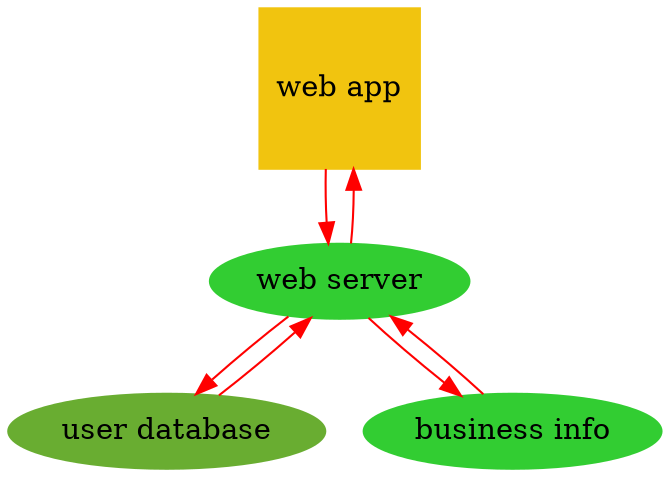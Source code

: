 digraph web_app {

  edge [color=red]
  /* Entities */
  app [label="web app", shape="square"
      style="filled" color="#F1C40F"]
  /* Relationships */
  web_server[label="web server",style="filled" color=limegreen]
  database [label="user database" style="filled" color="#69ad31"]
  business_info [label="business info" style="filled" color = limegreen]
  app->web_server
  web_server->app
  web_server->database
  database -> web_server
  web_server->business_info
  business_info-> web_server
}
